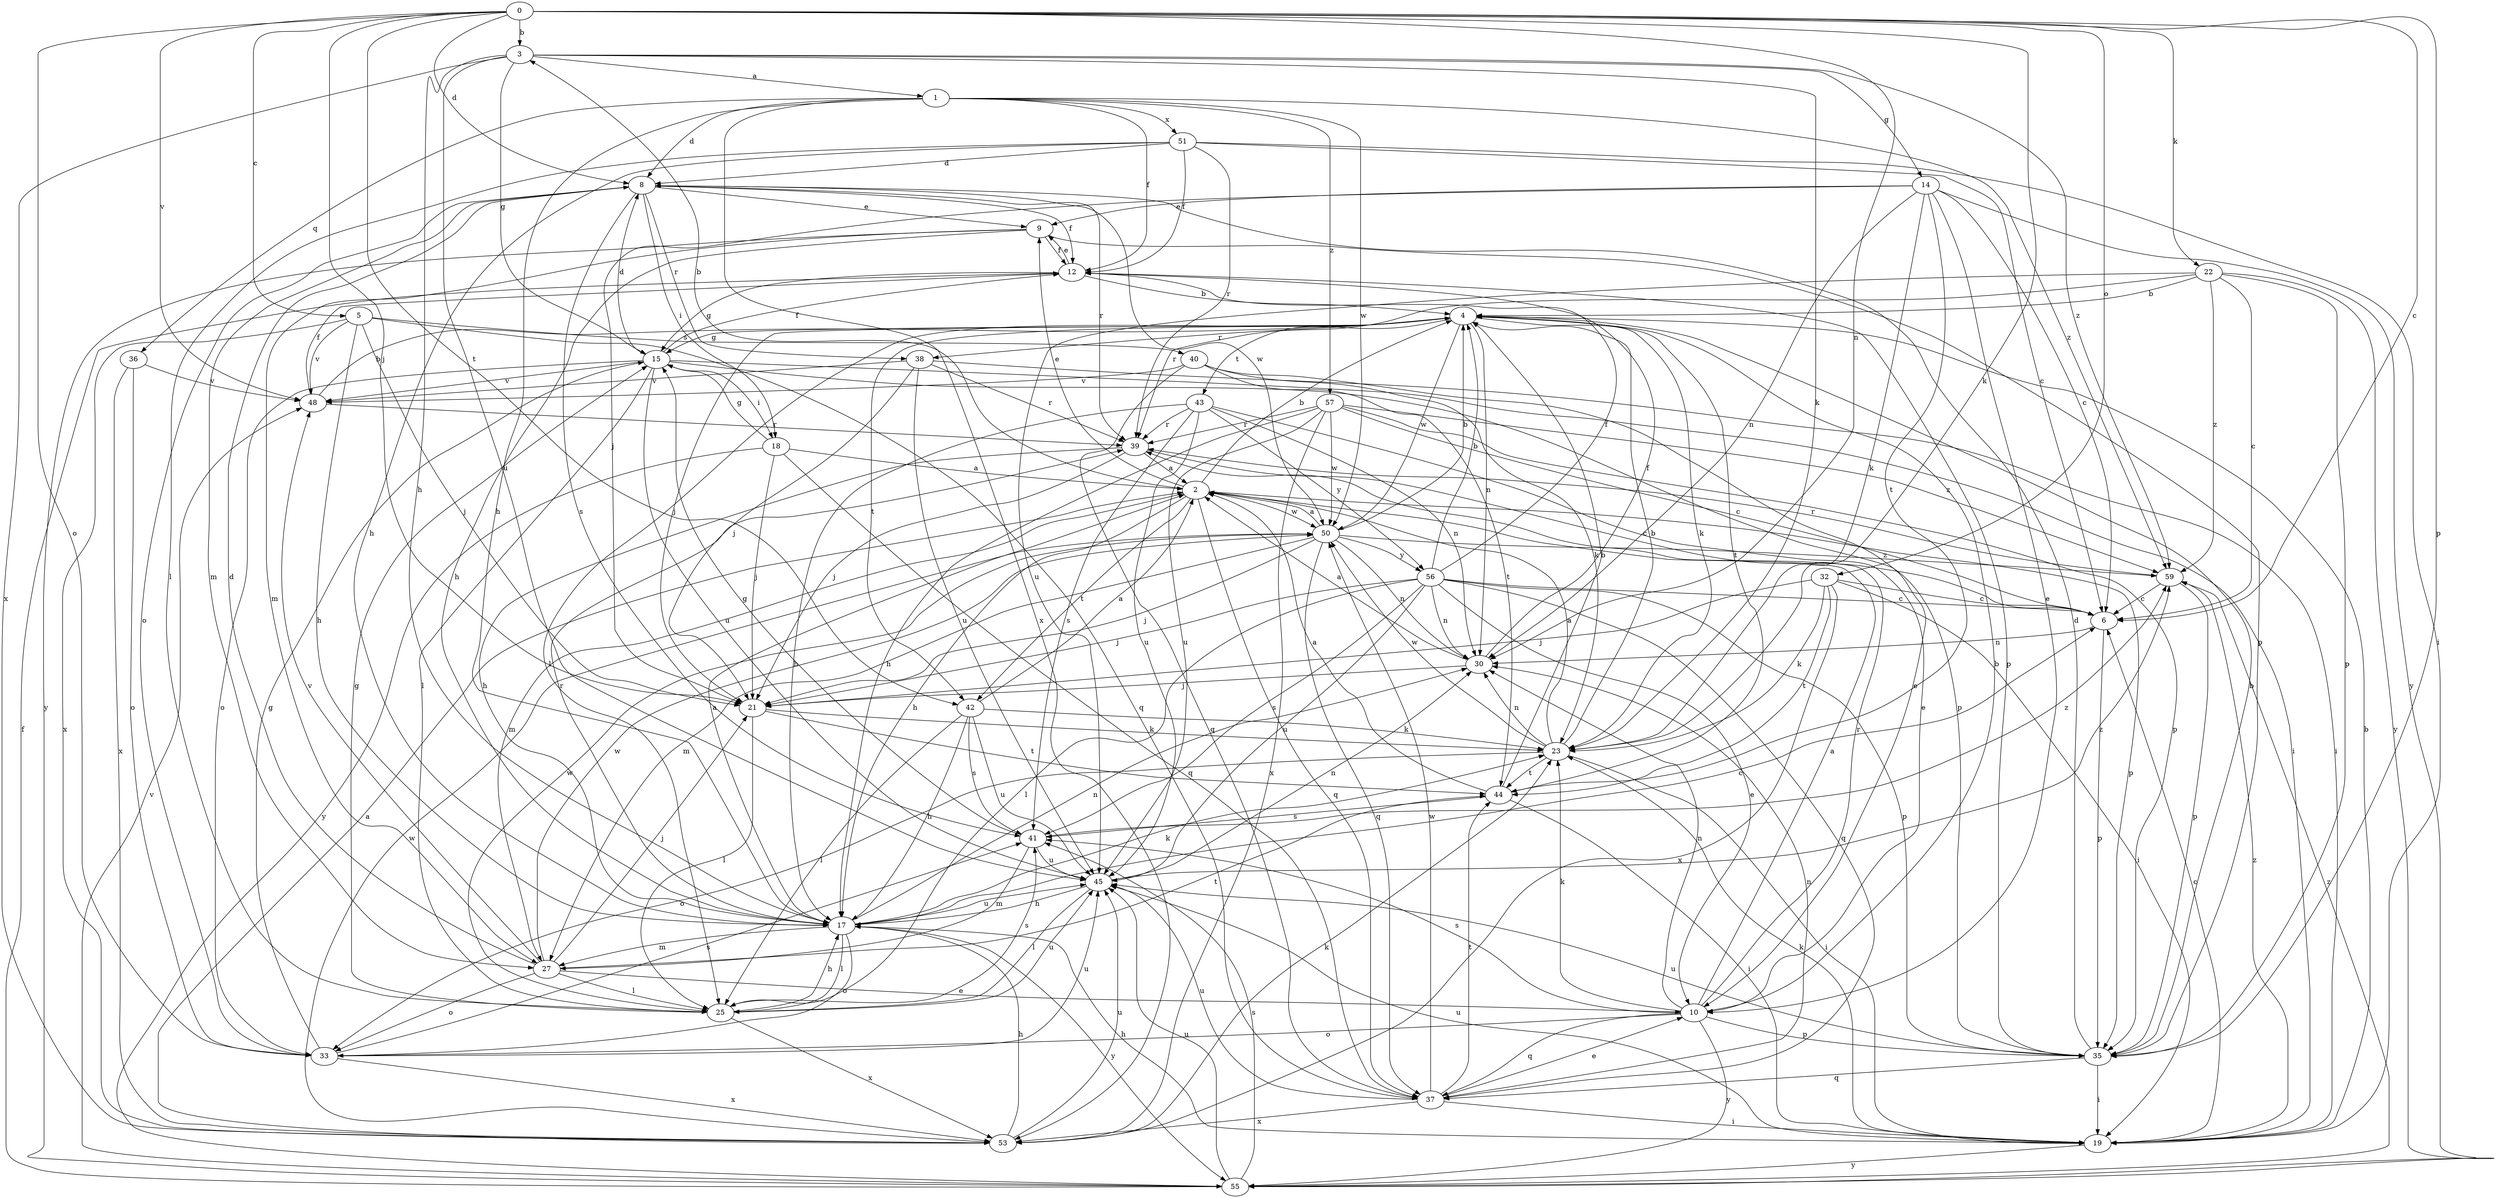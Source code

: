 strict digraph  {
0;
1;
2;
3;
4;
5;
6;
8;
9;
10;
12;
14;
15;
17;
18;
19;
21;
22;
23;
25;
27;
30;
32;
33;
35;
36;
37;
38;
39;
40;
41;
42;
43;
44;
45;
48;
50;
51;
53;
55;
56;
57;
59;
0 -> 3  [label=b];
0 -> 5  [label=c];
0 -> 6  [label=c];
0 -> 8  [label=d];
0 -> 21  [label=j];
0 -> 22  [label=k];
0 -> 23  [label=k];
0 -> 30  [label=n];
0 -> 32  [label=o];
0 -> 33  [label=o];
0 -> 35  [label=p];
0 -> 42  [label=t];
0 -> 48  [label=v];
1 -> 8  [label=d];
1 -> 12  [label=f];
1 -> 17  [label=h];
1 -> 36  [label=q];
1 -> 50  [label=w];
1 -> 51  [label=x];
1 -> 53  [label=x];
1 -> 57  [label=z];
1 -> 59  [label=z];
2 -> 3  [label=b];
2 -> 4  [label=b];
2 -> 9  [label=e];
2 -> 17  [label=h];
2 -> 27  [label=m];
2 -> 35  [label=p];
2 -> 37  [label=q];
2 -> 42  [label=t];
2 -> 50  [label=w];
3 -> 1  [label=a];
3 -> 14  [label=g];
3 -> 15  [label=g];
3 -> 17  [label=h];
3 -> 23  [label=k];
3 -> 45  [label=u];
3 -> 53  [label=x];
3 -> 59  [label=z];
4 -> 15  [label=g];
4 -> 21  [label=j];
4 -> 23  [label=k];
4 -> 25  [label=l];
4 -> 30  [label=n];
4 -> 38  [label=r];
4 -> 42  [label=t];
4 -> 43  [label=t];
4 -> 44  [label=t];
4 -> 50  [label=w];
5 -> 17  [label=h];
5 -> 21  [label=j];
5 -> 37  [label=q];
5 -> 40  [label=s];
5 -> 48  [label=v];
5 -> 53  [label=x];
6 -> 30  [label=n];
6 -> 35  [label=p];
8 -> 9  [label=e];
8 -> 12  [label=f];
8 -> 18  [label=i];
8 -> 27  [label=m];
8 -> 33  [label=o];
8 -> 38  [label=r];
8 -> 39  [label=r];
8 -> 41  [label=s];
8 -> 50  [label=w];
9 -> 12  [label=f];
9 -> 17  [label=h];
9 -> 27  [label=m];
9 -> 35  [label=p];
9 -> 55  [label=y];
10 -> 2  [label=a];
10 -> 4  [label=b];
10 -> 23  [label=k];
10 -> 30  [label=n];
10 -> 33  [label=o];
10 -> 35  [label=p];
10 -> 37  [label=q];
10 -> 39  [label=r];
10 -> 41  [label=s];
10 -> 55  [label=y];
12 -> 4  [label=b];
12 -> 9  [label=e];
12 -> 15  [label=g];
12 -> 35  [label=p];
14 -> 6  [label=c];
14 -> 9  [label=e];
14 -> 10  [label=e];
14 -> 21  [label=j];
14 -> 23  [label=k];
14 -> 30  [label=n];
14 -> 44  [label=t];
14 -> 55  [label=y];
15 -> 8  [label=d];
15 -> 12  [label=f];
15 -> 18  [label=i];
15 -> 19  [label=i];
15 -> 25  [label=l];
15 -> 33  [label=o];
15 -> 35  [label=p];
15 -> 45  [label=u];
15 -> 48  [label=v];
17 -> 2  [label=a];
17 -> 6  [label=c];
17 -> 23  [label=k];
17 -> 25  [label=l];
17 -> 27  [label=m];
17 -> 30  [label=n];
17 -> 33  [label=o];
17 -> 39  [label=r];
17 -> 45  [label=u];
17 -> 55  [label=y];
18 -> 2  [label=a];
18 -> 15  [label=g];
18 -> 21  [label=j];
18 -> 37  [label=q];
18 -> 55  [label=y];
19 -> 4  [label=b];
19 -> 6  [label=c];
19 -> 17  [label=h];
19 -> 23  [label=k];
19 -> 45  [label=u];
19 -> 55  [label=y];
19 -> 59  [label=z];
21 -> 23  [label=k];
21 -> 25  [label=l];
21 -> 44  [label=t];
22 -> 4  [label=b];
22 -> 6  [label=c];
22 -> 35  [label=p];
22 -> 39  [label=r];
22 -> 45  [label=u];
22 -> 55  [label=y];
22 -> 59  [label=z];
23 -> 2  [label=a];
23 -> 4  [label=b];
23 -> 19  [label=i];
23 -> 30  [label=n];
23 -> 33  [label=o];
23 -> 44  [label=t];
23 -> 50  [label=w];
25 -> 15  [label=g];
25 -> 17  [label=h];
25 -> 41  [label=s];
25 -> 45  [label=u];
25 -> 50  [label=w];
25 -> 53  [label=x];
27 -> 8  [label=d];
27 -> 10  [label=e];
27 -> 21  [label=j];
27 -> 25  [label=l];
27 -> 33  [label=o];
27 -> 44  [label=t];
27 -> 48  [label=v];
27 -> 50  [label=w];
30 -> 2  [label=a];
30 -> 12  [label=f];
30 -> 21  [label=j];
32 -> 6  [label=c];
32 -> 19  [label=i];
32 -> 21  [label=j];
32 -> 23  [label=k];
32 -> 44  [label=t];
32 -> 53  [label=x];
33 -> 15  [label=g];
33 -> 41  [label=s];
33 -> 45  [label=u];
33 -> 53  [label=x];
35 -> 4  [label=b];
35 -> 8  [label=d];
35 -> 19  [label=i];
35 -> 37  [label=q];
35 -> 45  [label=u];
36 -> 33  [label=o];
36 -> 48  [label=v];
36 -> 53  [label=x];
37 -> 10  [label=e];
37 -> 19  [label=i];
37 -> 30  [label=n];
37 -> 44  [label=t];
37 -> 45  [label=u];
37 -> 50  [label=w];
37 -> 53  [label=x];
38 -> 19  [label=i];
38 -> 21  [label=j];
38 -> 39  [label=r];
38 -> 45  [label=u];
38 -> 48  [label=v];
39 -> 2  [label=a];
39 -> 6  [label=c];
39 -> 17  [label=h];
39 -> 21  [label=j];
40 -> 10  [label=e];
40 -> 23  [label=k];
40 -> 37  [label=q];
40 -> 44  [label=t];
40 -> 48  [label=v];
41 -> 15  [label=g];
41 -> 27  [label=m];
41 -> 45  [label=u];
41 -> 59  [label=z];
42 -> 2  [label=a];
42 -> 17  [label=h];
42 -> 23  [label=k];
42 -> 25  [label=l];
42 -> 41  [label=s];
42 -> 45  [label=u];
43 -> 10  [label=e];
43 -> 17  [label=h];
43 -> 30  [label=n];
43 -> 39  [label=r];
43 -> 41  [label=s];
43 -> 45  [label=u];
43 -> 56  [label=y];
44 -> 2  [label=a];
44 -> 4  [label=b];
44 -> 19  [label=i];
44 -> 41  [label=s];
45 -> 17  [label=h];
45 -> 25  [label=l];
45 -> 30  [label=n];
45 -> 59  [label=z];
48 -> 4  [label=b];
48 -> 12  [label=f];
48 -> 39  [label=r];
50 -> 2  [label=a];
50 -> 4  [label=b];
50 -> 21  [label=j];
50 -> 27  [label=m];
50 -> 30  [label=n];
50 -> 37  [label=q];
50 -> 56  [label=y];
50 -> 59  [label=z];
51 -> 6  [label=c];
51 -> 8  [label=d];
51 -> 12  [label=f];
51 -> 17  [label=h];
51 -> 19  [label=i];
51 -> 25  [label=l];
51 -> 39  [label=r];
53 -> 2  [label=a];
53 -> 17  [label=h];
53 -> 23  [label=k];
53 -> 45  [label=u];
53 -> 50  [label=w];
55 -> 12  [label=f];
55 -> 41  [label=s];
55 -> 45  [label=u];
55 -> 48  [label=v];
55 -> 59  [label=z];
56 -> 4  [label=b];
56 -> 6  [label=c];
56 -> 10  [label=e];
56 -> 12  [label=f];
56 -> 21  [label=j];
56 -> 25  [label=l];
56 -> 30  [label=n];
56 -> 35  [label=p];
56 -> 37  [label=q];
56 -> 41  [label=s];
56 -> 45  [label=u];
57 -> 6  [label=c];
57 -> 17  [label=h];
57 -> 35  [label=p];
57 -> 39  [label=r];
57 -> 45  [label=u];
57 -> 50  [label=w];
57 -> 53  [label=x];
57 -> 59  [label=z];
59 -> 6  [label=c];
59 -> 35  [label=p];
59 -> 39  [label=r];
}
